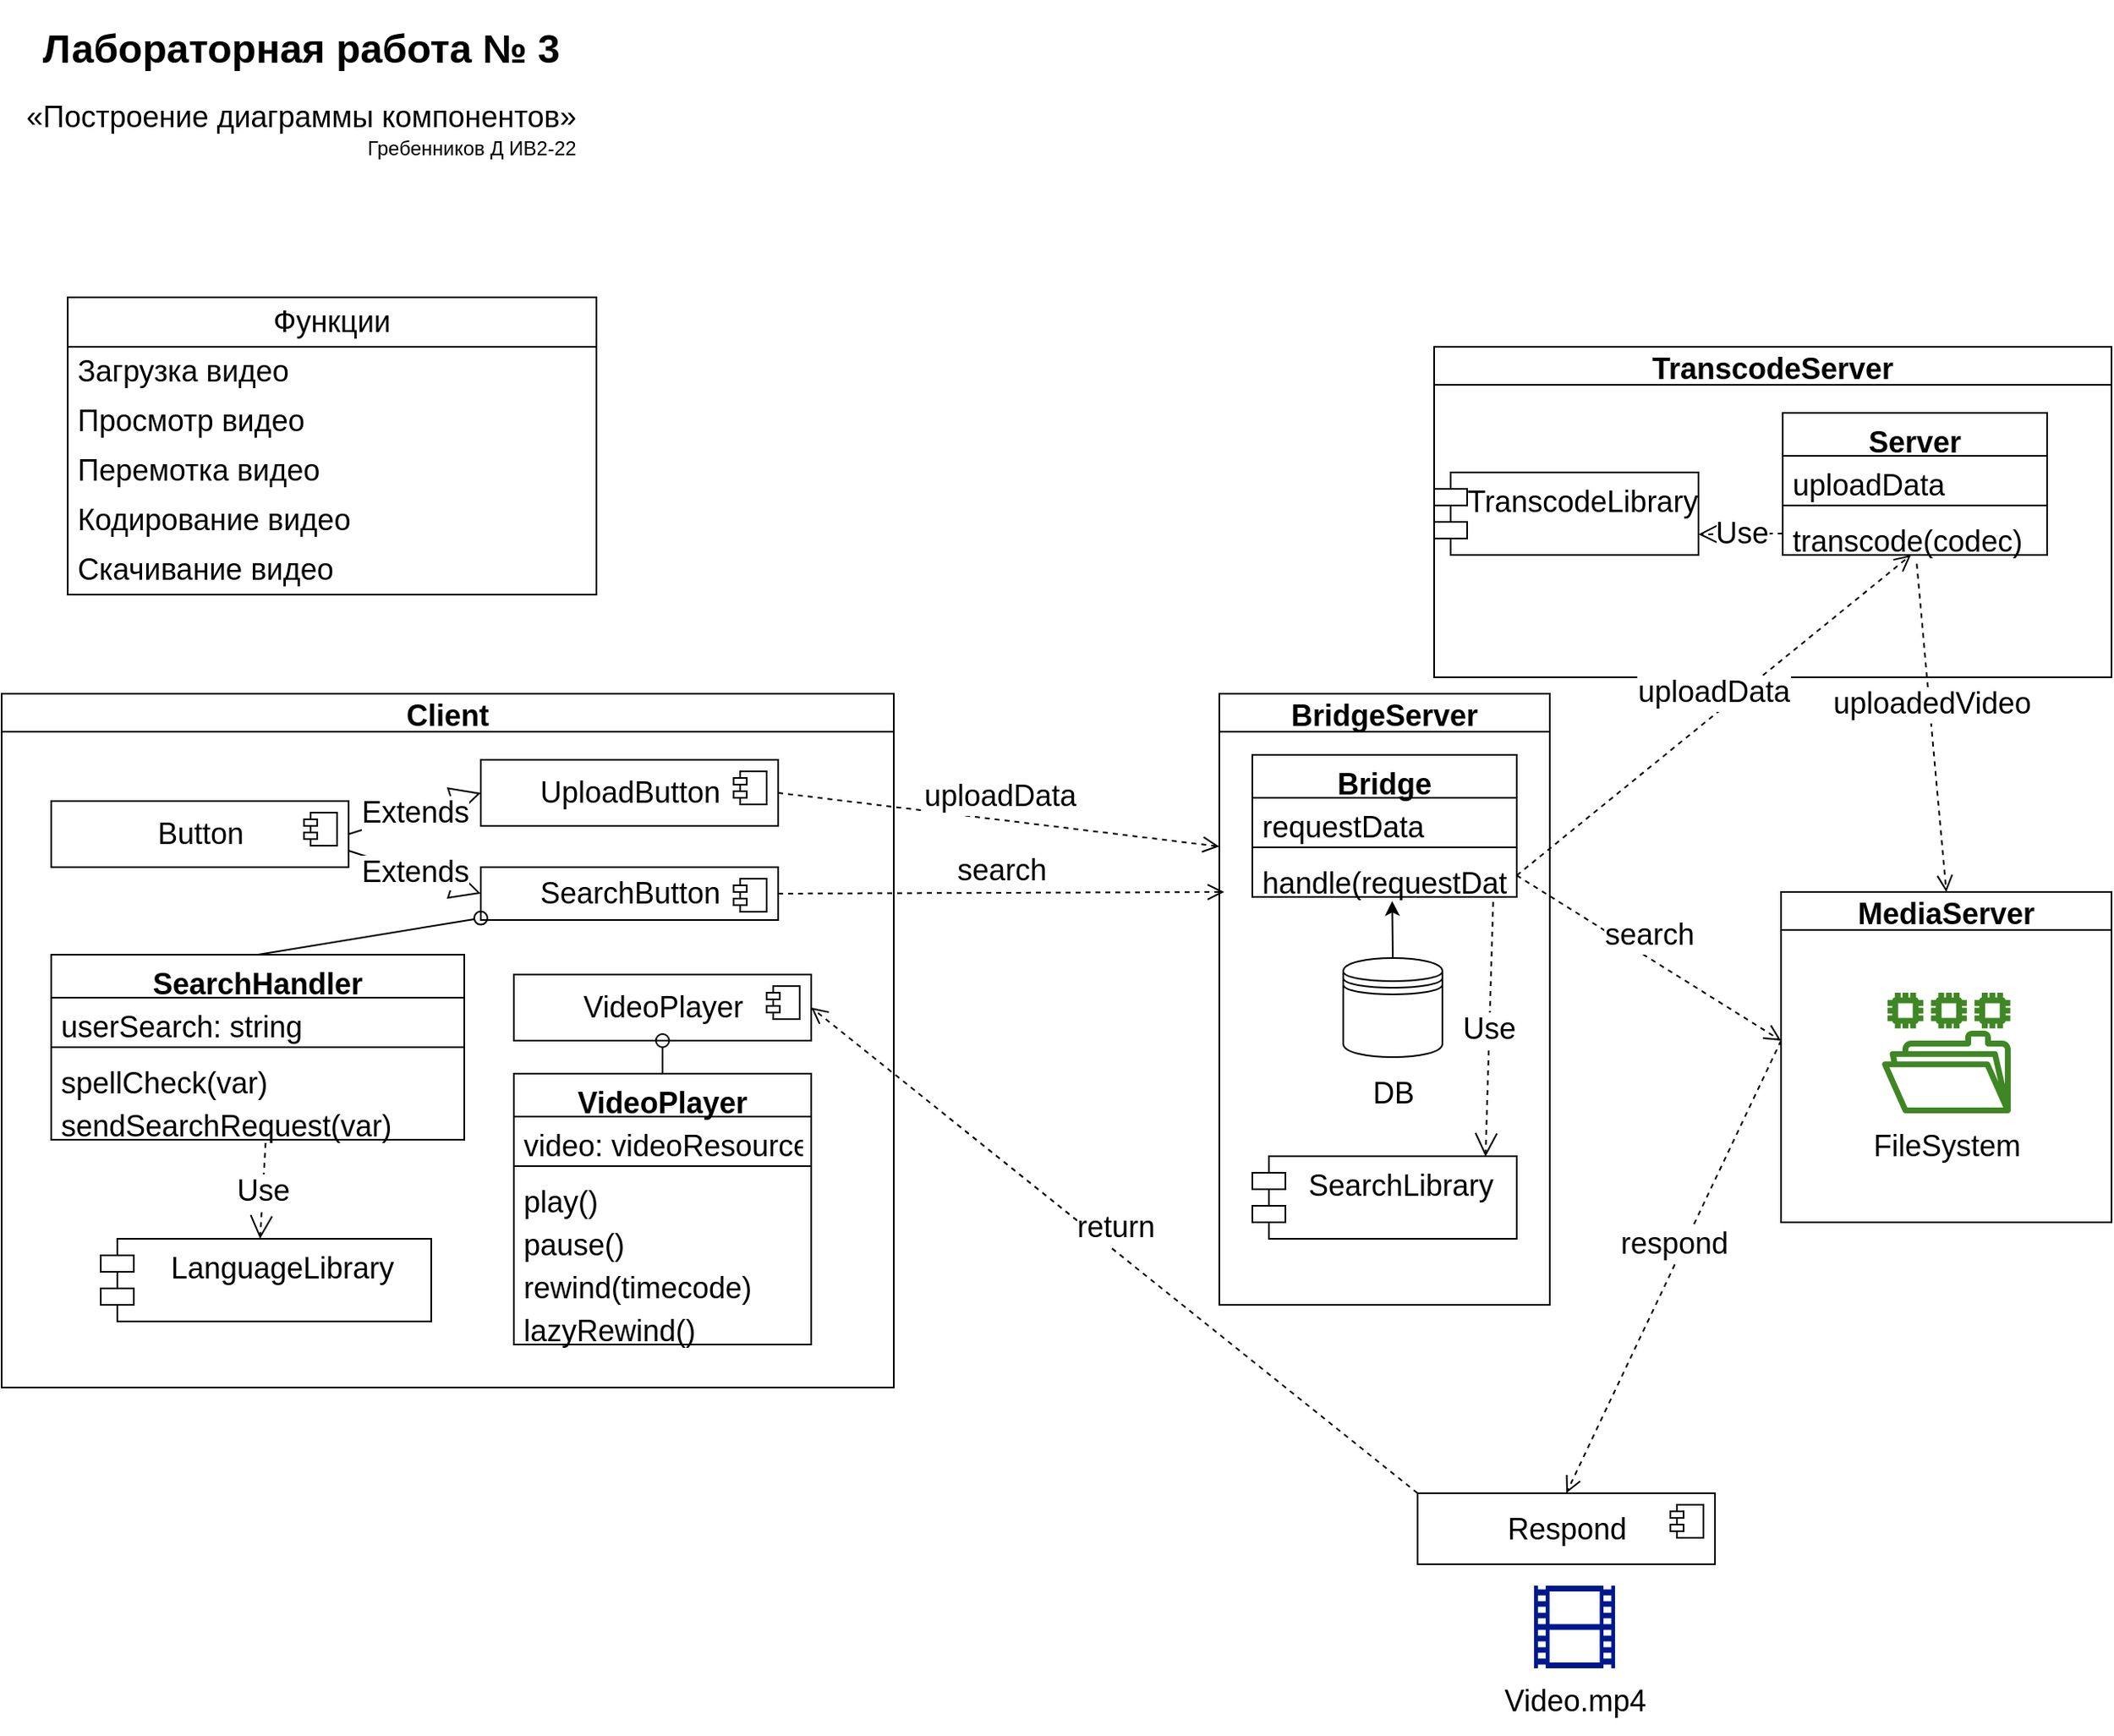 <mxfile version="20.7.4" type="device"><diagram id="AMP9w-0ARjAoKq4xVmPw" name="Страница 1"><mxGraphModel dx="1080" dy="613" grid="1" gridSize="10" guides="1" tooltips="1" connect="1" arrows="1" fold="1" page="1" pageScale="1" pageWidth="827" pageHeight="1169" math="0" shadow="0"><root><mxCell id="0"/><mxCell id="1" parent="0"/><mxCell id="_URznt8AMzR_YGcpaNOx-1" value="&lt;h1 style=&quot;line-height: 120%;&quot; align=&quot;center&quot;&gt;Лабораторная работа № 3&lt;/h1&gt;&lt;div align=&quot;center&quot;&gt;&lt;font style=&quot;font-size: 18px;&quot;&gt;«Построение диаграммы компонентов»&lt;/font&gt;&lt;/div&gt;&lt;div align=&quot;right&quot;&gt;Гребенников Д ИВ2-22&lt;br&gt;&lt;/div&gt;" style="text;html=1;strokeColor=none;fillColor=none;spacing=5;spacingTop=-20;whiteSpace=wrap;overflow=hidden;rounded=0;" vertex="1" parent="1"><mxGeometry x="10" y="70" width="410" height="100" as="geometry"/></mxCell><mxCell id="_URznt8AMzR_YGcpaNOx-2" value="Функции" style="swimlane;fontStyle=0;childLayout=stackLayout;horizontal=1;startSize=30;horizontalStack=0;resizeParent=1;resizeParentMax=0;resizeLast=0;collapsible=1;marginBottom=0;whiteSpace=wrap;html=1;fontSize=18;" vertex="1" parent="1"><mxGeometry x="40" y="240" width="320" height="180" as="geometry"/></mxCell><mxCell id="_URznt8AMzR_YGcpaNOx-3" value="Загрузка видео" style="text;strokeColor=none;fillColor=none;align=left;verticalAlign=middle;spacingLeft=4;spacingRight=4;overflow=hidden;points=[[0,0.5],[1,0.5]];portConstraint=eastwest;rotatable=0;whiteSpace=wrap;html=1;fontSize=18;" vertex="1" parent="_URznt8AMzR_YGcpaNOx-2"><mxGeometry y="30" width="320" height="30" as="geometry"/></mxCell><mxCell id="_URznt8AMzR_YGcpaNOx-4" value="Просмотр видео" style="text;strokeColor=none;fillColor=none;align=left;verticalAlign=middle;spacingLeft=4;spacingRight=4;overflow=hidden;points=[[0,0.5],[1,0.5]];portConstraint=eastwest;rotatable=0;whiteSpace=wrap;html=1;fontSize=18;" vertex="1" parent="_URznt8AMzR_YGcpaNOx-2"><mxGeometry y="60" width="320" height="30" as="geometry"/></mxCell><mxCell id="_URznt8AMzR_YGcpaNOx-5" value="Перемотка видео" style="text;strokeColor=none;fillColor=none;align=left;verticalAlign=middle;spacingLeft=4;spacingRight=4;overflow=hidden;points=[[0,0.5],[1,0.5]];portConstraint=eastwest;rotatable=0;whiteSpace=wrap;html=1;fontSize=18;" vertex="1" parent="_URznt8AMzR_YGcpaNOx-2"><mxGeometry y="90" width="320" height="30" as="geometry"/></mxCell><mxCell id="_URznt8AMzR_YGcpaNOx-6" value="Кодирование видео" style="text;strokeColor=none;fillColor=none;align=left;verticalAlign=middle;spacingLeft=4;spacingRight=4;overflow=hidden;points=[[0,0.5],[1,0.5]];portConstraint=eastwest;rotatable=0;whiteSpace=wrap;html=1;fontSize=18;" vertex="1" parent="_URznt8AMzR_YGcpaNOx-2"><mxGeometry y="120" width="320" height="30" as="geometry"/></mxCell><mxCell id="_URznt8AMzR_YGcpaNOx-7" value="Скачивание видео" style="text;strokeColor=none;fillColor=none;align=left;verticalAlign=middle;spacingLeft=4;spacingRight=4;overflow=hidden;points=[[0,0.5],[1,0.5]];portConstraint=eastwest;rotatable=0;whiteSpace=wrap;html=1;fontSize=18;" vertex="1" parent="_URznt8AMzR_YGcpaNOx-2"><mxGeometry y="150" width="320" height="30" as="geometry"/></mxCell><mxCell id="_URznt8AMzR_YGcpaNOx-14" value="Client" style="swimlane;fontSize=18;startSize=23;" vertex="1" parent="1"><mxGeometry y="480" width="540" height="420" as="geometry"/></mxCell><mxCell id="_URznt8AMzR_YGcpaNOx-28" value="SearchButton" style="html=1;dropTarget=0;fontSize=18;" vertex="1" parent="_URznt8AMzR_YGcpaNOx-14"><mxGeometry x="290" y="105" width="180" height="32" as="geometry"/></mxCell><mxCell id="_URznt8AMzR_YGcpaNOx-29" value="" style="shape=module;jettyWidth=8;jettyHeight=4;fontSize=18;" vertex="1" parent="_URznt8AMzR_YGcpaNOx-28"><mxGeometry x="1" width="20" height="20" relative="1" as="geometry"><mxPoint x="-27" y="7" as="offset"/></mxGeometry></mxCell><mxCell id="_URznt8AMzR_YGcpaNOx-35" value="SearchHandler" style="swimlane;fontStyle=1;align=center;verticalAlign=top;childLayout=stackLayout;horizontal=1;startSize=26;horizontalStack=0;resizeParent=1;resizeParentMax=0;resizeLast=0;collapsible=1;marginBottom=0;fontSize=18;" vertex="1" parent="_URznt8AMzR_YGcpaNOx-14"><mxGeometry x="30" y="158" width="250" height="112" as="geometry"/></mxCell><mxCell id="_URznt8AMzR_YGcpaNOx-36" value="userSearch: string" style="text;strokeColor=none;fillColor=none;align=left;verticalAlign=top;spacingLeft=4;spacingRight=4;overflow=hidden;rotatable=0;points=[[0,0.5],[1,0.5]];portConstraint=eastwest;fontSize=18;" vertex="1" parent="_URznt8AMzR_YGcpaNOx-35"><mxGeometry y="26" width="250" height="26" as="geometry"/></mxCell><mxCell id="_URznt8AMzR_YGcpaNOx-37" value="" style="line;strokeWidth=1;fillColor=none;align=left;verticalAlign=middle;spacingTop=-1;spacingLeft=3;spacingRight=3;rotatable=0;labelPosition=right;points=[];portConstraint=eastwest;strokeColor=inherit;fontSize=18;" vertex="1" parent="_URznt8AMzR_YGcpaNOx-35"><mxGeometry y="52" width="250" height="8" as="geometry"/></mxCell><mxCell id="_URznt8AMzR_YGcpaNOx-38" value="spellCheck(var)" style="text;strokeColor=none;fillColor=none;align=left;verticalAlign=top;spacingLeft=4;spacingRight=4;overflow=hidden;rotatable=0;points=[[0,0.5],[1,0.5]];portConstraint=eastwest;fontSize=18;" vertex="1" parent="_URznt8AMzR_YGcpaNOx-35"><mxGeometry y="60" width="250" height="26" as="geometry"/></mxCell><mxCell id="_URznt8AMzR_YGcpaNOx-41" value="sendSearchRequest(var)" style="text;strokeColor=none;fillColor=none;align=left;verticalAlign=top;spacingLeft=4;spacingRight=4;overflow=hidden;rotatable=0;points=[[0,0.5],[1,0.5]];portConstraint=eastwest;fontSize=18;" vertex="1" parent="_URznt8AMzR_YGcpaNOx-35"><mxGeometry y="86" width="250" height="26" as="geometry"/></mxCell><mxCell id="_URznt8AMzR_YGcpaNOx-42" value="UploadButton" style="html=1;dropTarget=0;fontSize=18;" vertex="1" parent="_URznt8AMzR_YGcpaNOx-14"><mxGeometry x="290" y="40" width="180" height="40" as="geometry"/></mxCell><mxCell id="_URznt8AMzR_YGcpaNOx-43" value="" style="shape=module;jettyWidth=8;jettyHeight=4;fontSize=18;" vertex="1" parent="_URznt8AMzR_YGcpaNOx-42"><mxGeometry x="1" width="20" height="20" relative="1" as="geometry"><mxPoint x="-27" y="7" as="offset"/></mxGeometry></mxCell><mxCell id="_URznt8AMzR_YGcpaNOx-49" value="Button" style="html=1;dropTarget=0;fontSize=18;" vertex="1" parent="_URznt8AMzR_YGcpaNOx-14"><mxGeometry x="30" y="65" width="180" height="40" as="geometry"/></mxCell><mxCell id="_URznt8AMzR_YGcpaNOx-50" value="" style="shape=module;jettyWidth=8;jettyHeight=4;fontSize=18;" vertex="1" parent="_URznt8AMzR_YGcpaNOx-49"><mxGeometry x="1" width="20" height="20" relative="1" as="geometry"><mxPoint x="-27" y="7" as="offset"/></mxGeometry></mxCell><mxCell id="_URznt8AMzR_YGcpaNOx-51" value="Extends" style="endArrow=block;endSize=16;endFill=0;html=1;rounded=0;fontSize=18;exitX=1;exitY=0.5;exitDx=0;exitDy=0;entryX=0;entryY=0.5;entryDx=0;entryDy=0;" edge="1" parent="_URznt8AMzR_YGcpaNOx-14" source="_URznt8AMzR_YGcpaNOx-49" target="_URznt8AMzR_YGcpaNOx-42"><mxGeometry width="160" relative="1" as="geometry"><mxPoint x="420" y="230" as="sourcePoint"/><mxPoint x="250" y="85" as="targetPoint"/></mxGeometry></mxCell><mxCell id="_URznt8AMzR_YGcpaNOx-52" value="Extends" style="endArrow=block;endSize=16;endFill=0;html=1;rounded=0;fontSize=18;exitX=1;exitY=0.75;exitDx=0;exitDy=0;entryX=0;entryY=0.5;entryDx=0;entryDy=0;" edge="1" parent="_URznt8AMzR_YGcpaNOx-14" source="_URznt8AMzR_YGcpaNOx-49" target="_URznt8AMzR_YGcpaNOx-28"><mxGeometry width="160" relative="1" as="geometry"><mxPoint x="420" y="230" as="sourcePoint"/><mxPoint x="580" y="230" as="targetPoint"/></mxGeometry></mxCell><mxCell id="_URznt8AMzR_YGcpaNOx-45" value="LanguageLibrary" style="shape=module;align=left;spacingLeft=20;align=center;verticalAlign=top;fontSize=18;" vertex="1" parent="_URznt8AMzR_YGcpaNOx-14"><mxGeometry x="60" y="330" width="200" height="50" as="geometry"/></mxCell><mxCell id="_URznt8AMzR_YGcpaNOx-48" value="Use" style="endArrow=open;endSize=12;dashed=1;html=1;rounded=0;fontSize=18;entryX=0.482;entryY=0.001;entryDx=0;entryDy=0;entryPerimeter=0;exitX=0.519;exitY=1.075;exitDx=0;exitDy=0;exitPerimeter=0;" edge="1" parent="_URznt8AMzR_YGcpaNOx-14" source="_URznt8AMzR_YGcpaNOx-41" target="_URznt8AMzR_YGcpaNOx-45"><mxGeometry width="160" relative="1" as="geometry"><mxPoint x="180" y="300" as="sourcePoint"/><mxPoint x="540" y="410" as="targetPoint"/></mxGeometry></mxCell><mxCell id="_URznt8AMzR_YGcpaNOx-103" value="" style="html=1;verticalAlign=bottom;labelBackgroundColor=none;endArrow=oval;endFill=0;endSize=8;rounded=0;fontSize=18;exitX=0.5;exitY=0;exitDx=0;exitDy=0;" edge="1" parent="_URznt8AMzR_YGcpaNOx-14" source="_URznt8AMzR_YGcpaNOx-35" target="_URznt8AMzR_YGcpaNOx-28"><mxGeometry width="160" relative="1" as="geometry"><mxPoint x="640" y="220" as="sourcePoint"/><mxPoint x="390" y="140" as="targetPoint"/></mxGeometry></mxCell><mxCell id="_URznt8AMzR_YGcpaNOx-104" value="search" style="html=1;verticalAlign=bottom;endArrow=open;dashed=1;endSize=8;rounded=0;fontSize=18;exitX=1;exitY=0.5;exitDx=0;exitDy=0;" edge="1" parent="_URznt8AMzR_YGcpaNOx-14" source="_URznt8AMzR_YGcpaNOx-28"><mxGeometry relative="1" as="geometry"><mxPoint x="480" y="117.25" as="sourcePoint"/><mxPoint x="740" y="120" as="targetPoint"/></mxGeometry></mxCell><mxCell id="_URznt8AMzR_YGcpaNOx-39" value="" style="group" vertex="1" connectable="0" parent="_URznt8AMzR_YGcpaNOx-14"><mxGeometry x="897" y="540" width="110" height="90" as="geometry"/></mxCell><mxCell id="_URznt8AMzR_YGcpaNOx-33" value="" style="sketch=0;aspect=fixed;pointerEvents=1;shadow=0;dashed=0;html=1;strokeColor=none;labelPosition=center;verticalLabelPosition=bottom;verticalAlign=top;align=center;fillColor=#00188D;shape=mxgraph.mscae.general.video;fontSize=18;" vertex="1" parent="_URznt8AMzR_YGcpaNOx-39"><mxGeometry x="30.5" width="49" height="50" as="geometry"/></mxCell><mxCell id="_URznt8AMzR_YGcpaNOx-34" value="Video.mp4" style="text;html=1;align=center;verticalAlign=middle;resizable=0;points=[];autosize=1;strokeColor=none;fillColor=none;fontSize=18;" vertex="1" parent="_URznt8AMzR_YGcpaNOx-39"><mxGeometry y="50" width="110" height="40" as="geometry"/></mxCell><mxCell id="_URznt8AMzR_YGcpaNOx-112" value="" style="group" vertex="1" connectable="0" parent="_URznt8AMzR_YGcpaNOx-14"><mxGeometry x="310" y="170" width="180" height="224" as="geometry"/></mxCell><mxCell id="_URznt8AMzR_YGcpaNOx-57" value="VideoPlayer" style="swimlane;fontStyle=1;align=center;verticalAlign=top;childLayout=stackLayout;horizontal=1;startSize=26;horizontalStack=0;resizeParent=1;resizeParentMax=0;resizeLast=0;collapsible=1;marginBottom=0;fontSize=18;" vertex="1" parent="_URznt8AMzR_YGcpaNOx-112"><mxGeometry y="60" width="180" height="164" as="geometry"><mxRectangle x="690" y="330" width="140" height="40" as="alternateBounds"/></mxGeometry></mxCell><mxCell id="_URznt8AMzR_YGcpaNOx-58" value="video: videoResource" style="text;strokeColor=none;fillColor=none;align=left;verticalAlign=top;spacingLeft=4;spacingRight=4;overflow=hidden;rotatable=0;points=[[0,0.5],[1,0.5]];portConstraint=eastwest;fontSize=18;" vertex="1" parent="_URznt8AMzR_YGcpaNOx-57"><mxGeometry y="26" width="180" height="26" as="geometry"/></mxCell><mxCell id="_URznt8AMzR_YGcpaNOx-59" value="" style="line;strokeWidth=1;fillColor=none;align=left;verticalAlign=middle;spacingTop=-1;spacingLeft=3;spacingRight=3;rotatable=0;labelPosition=right;points=[];portConstraint=eastwest;strokeColor=inherit;fontSize=18;" vertex="1" parent="_URznt8AMzR_YGcpaNOx-57"><mxGeometry y="52" width="180" height="8" as="geometry"/></mxCell><mxCell id="_URznt8AMzR_YGcpaNOx-60" value="play()" style="text;strokeColor=none;fillColor=none;align=left;verticalAlign=top;spacingLeft=4;spacingRight=4;overflow=hidden;rotatable=0;points=[[0,0.5],[1,0.5]];portConstraint=eastwest;fontSize=18;" vertex="1" parent="_URznt8AMzR_YGcpaNOx-57"><mxGeometry y="60" width="180" height="26" as="geometry"/></mxCell><mxCell id="_URznt8AMzR_YGcpaNOx-61" value="pause()" style="text;strokeColor=none;fillColor=none;align=left;verticalAlign=top;spacingLeft=4;spacingRight=4;overflow=hidden;rotatable=0;points=[[0,0.5],[1,0.5]];portConstraint=eastwest;fontSize=18;" vertex="1" parent="_URznt8AMzR_YGcpaNOx-57"><mxGeometry y="86" width="180" height="26" as="geometry"/></mxCell><mxCell id="_URznt8AMzR_YGcpaNOx-62" value="rewind(timecode)" style="text;strokeColor=none;fillColor=none;align=left;verticalAlign=top;spacingLeft=4;spacingRight=4;overflow=hidden;rotatable=0;points=[[0,0.5],[1,0.5]];portConstraint=eastwest;fontSize=18;" vertex="1" parent="_URznt8AMzR_YGcpaNOx-57"><mxGeometry y="112" width="180" height="26" as="geometry"/></mxCell><mxCell id="_URznt8AMzR_YGcpaNOx-63" value="lazyRewind()" style="text;strokeColor=none;fillColor=none;align=left;verticalAlign=top;spacingLeft=4;spacingRight=4;overflow=hidden;rotatable=0;points=[[0,0.5],[1,0.5]];portConstraint=eastwest;fontSize=18;" vertex="1" parent="_URznt8AMzR_YGcpaNOx-57"><mxGeometry y="138" width="180" height="26" as="geometry"/></mxCell><mxCell id="_URznt8AMzR_YGcpaNOx-64" value="VideoPlayer" style="html=1;dropTarget=0;fontSize=18;" vertex="1" parent="_URznt8AMzR_YGcpaNOx-112"><mxGeometry width="180" height="40" as="geometry"/></mxCell><mxCell id="_URznt8AMzR_YGcpaNOx-65" value="" style="shape=module;jettyWidth=8;jettyHeight=4;fontSize=18;" vertex="1" parent="_URznt8AMzR_YGcpaNOx-64"><mxGeometry x="1" width="20" height="20" relative="1" as="geometry"><mxPoint x="-27" y="7" as="offset"/></mxGeometry></mxCell><mxCell id="_URznt8AMzR_YGcpaNOx-107" value="" style="html=1;verticalAlign=bottom;labelBackgroundColor=none;endArrow=oval;endFill=0;endSize=8;rounded=0;fontSize=18;exitX=0.5;exitY=0;exitDx=0;exitDy=0;entryX=0.5;entryY=1;entryDx=0;entryDy=0;" edge="1" parent="_URznt8AMzR_YGcpaNOx-112" source="_URznt8AMzR_YGcpaNOx-57" target="_URznt8AMzR_YGcpaNOx-64"><mxGeometry width="160" relative="1" as="geometry"><mxPoint x="405" y="678.0" as="sourcePoint"/><mxPoint x="393.582" y="627" as="targetPoint"/></mxGeometry></mxCell><mxCell id="_URznt8AMzR_YGcpaNOx-16" value="TranscodeServer" style="swimlane;fontSize=18;startSize=23;" vertex="1" parent="1"><mxGeometry x="867" y="270" width="410" height="200" as="geometry"/></mxCell><mxCell id="_URznt8AMzR_YGcpaNOx-93" value="Server" style="swimlane;fontStyle=1;align=center;verticalAlign=top;childLayout=stackLayout;horizontal=1;startSize=26;horizontalStack=0;resizeParent=1;resizeParentMax=0;resizeLast=0;collapsible=1;marginBottom=0;fontSize=18;" vertex="1" parent="_URznt8AMzR_YGcpaNOx-16"><mxGeometry x="211" y="40" width="160" height="86" as="geometry"/></mxCell><mxCell id="_URznt8AMzR_YGcpaNOx-94" value="uploadData" style="text;strokeColor=none;fillColor=none;align=left;verticalAlign=top;spacingLeft=4;spacingRight=4;overflow=hidden;rotatable=0;points=[[0,0.5],[1,0.5]];portConstraint=eastwest;fontSize=18;" vertex="1" parent="_URznt8AMzR_YGcpaNOx-93"><mxGeometry y="26" width="160" height="26" as="geometry"/></mxCell><mxCell id="_URznt8AMzR_YGcpaNOx-95" value="" style="line;strokeWidth=1;fillColor=none;align=left;verticalAlign=middle;spacingTop=-1;spacingLeft=3;spacingRight=3;rotatable=0;labelPosition=right;points=[];portConstraint=eastwest;strokeColor=inherit;fontSize=18;" vertex="1" parent="_URznt8AMzR_YGcpaNOx-93"><mxGeometry y="52" width="160" height="8" as="geometry"/></mxCell><mxCell id="_URznt8AMzR_YGcpaNOx-96" value="transcode(codec)" style="text;strokeColor=none;fillColor=none;align=left;verticalAlign=top;spacingLeft=4;spacingRight=4;overflow=hidden;rotatable=0;points=[[0,0.5],[1,0.5]];portConstraint=eastwest;fontSize=18;" vertex="1" parent="_URznt8AMzR_YGcpaNOx-93"><mxGeometry y="60" width="160" height="26" as="geometry"/></mxCell><mxCell id="_URznt8AMzR_YGcpaNOx-116" value="TranscodeLibrary" style="shape=module;align=left;spacingLeft=20;align=center;verticalAlign=top;fontSize=18;" vertex="1" parent="_URznt8AMzR_YGcpaNOx-16"><mxGeometry y="76" width="160" height="50" as="geometry"/></mxCell><mxCell id="_URznt8AMzR_YGcpaNOx-117" value="Use" style="endArrow=open;endSize=12;dashed=1;html=1;rounded=0;fontSize=18;exitX=0;exitY=0.5;exitDx=0;exitDy=0;entryX=1;entryY=0.75;entryDx=0;entryDy=0;" edge="1" parent="_URznt8AMzR_YGcpaNOx-16" source="_URznt8AMzR_YGcpaNOx-96" target="_URznt8AMzR_YGcpaNOx-116"><mxGeometry width="160" relative="1" as="geometry"><mxPoint x="194.64" y="99.998" as="sourcePoint"/><mxPoint x="160" y="150" as="targetPoint"/></mxGeometry></mxCell><mxCell id="_URznt8AMzR_YGcpaNOx-66" value="BridgeServer" style="swimlane;fontSize=18;startSize=23;" vertex="1" parent="1"><mxGeometry x="737" y="480" width="200" height="370" as="geometry"/></mxCell><mxCell id="_URznt8AMzR_YGcpaNOx-72" value="Bridge" style="swimlane;fontStyle=1;align=center;verticalAlign=top;childLayout=stackLayout;horizontal=1;startSize=26;horizontalStack=0;resizeParent=1;resizeParentMax=0;resizeLast=0;collapsible=1;marginBottom=0;fontSize=18;" vertex="1" parent="_URznt8AMzR_YGcpaNOx-66"><mxGeometry x="20" y="37" width="160" height="86" as="geometry"/></mxCell><mxCell id="_URznt8AMzR_YGcpaNOx-79" value="requestData" style="text;strokeColor=none;fillColor=none;align=left;verticalAlign=top;spacingLeft=4;spacingRight=4;overflow=hidden;rotatable=0;points=[[0,0.5],[1,0.5]];portConstraint=eastwest;fontSize=18;" vertex="1" parent="_URznt8AMzR_YGcpaNOx-72"><mxGeometry y="26" width="160" height="26" as="geometry"/></mxCell><mxCell id="_URznt8AMzR_YGcpaNOx-74" value="" style="line;strokeWidth=1;fillColor=none;align=left;verticalAlign=middle;spacingTop=-1;spacingLeft=3;spacingRight=3;rotatable=0;labelPosition=right;points=[];portConstraint=eastwest;strokeColor=inherit;fontSize=18;" vertex="1" parent="_URznt8AMzR_YGcpaNOx-72"><mxGeometry y="52" width="160" height="8" as="geometry"/></mxCell><mxCell id="_URznt8AMzR_YGcpaNOx-75" value="handle(requestData)" style="text;strokeColor=none;fillColor=none;align=left;verticalAlign=top;spacingLeft=4;spacingRight=4;overflow=hidden;rotatable=0;points=[[0,0.5],[1,0.5]];portConstraint=eastwest;fontSize=18;" vertex="1" parent="_URznt8AMzR_YGcpaNOx-72"><mxGeometry y="60" width="160" height="26" as="geometry"/></mxCell><mxCell id="_URznt8AMzR_YGcpaNOx-87" value="" style="endArrow=classic;html=1;rounded=0;fontSize=18;exitX=0.5;exitY=0;exitDx=0;exitDy=0;entryX=0.529;entryY=1.095;entryDx=0;entryDy=0;entryPerimeter=0;" edge="1" parent="_URznt8AMzR_YGcpaNOx-66" source="_URznt8AMzR_YGcpaNOx-84" target="_URznt8AMzR_YGcpaNOx-75"><mxGeometry width="50" height="50" relative="1" as="geometry"><mxPoint x="-30" y="250" as="sourcePoint"/><mxPoint x="20" y="200" as="targetPoint"/></mxGeometry></mxCell><mxCell id="_URznt8AMzR_YGcpaNOx-86" value="" style="group" vertex="1" connectable="0" parent="_URznt8AMzR_YGcpaNOx-66"><mxGeometry x="50" y="160" width="110" height="102" as="geometry"/></mxCell><mxCell id="_URznt8AMzR_YGcpaNOx-84" value="" style="shape=datastore;whiteSpace=wrap;html=1;fontSize=18;" vertex="1" parent="_URznt8AMzR_YGcpaNOx-86"><mxGeometry x="25" width="60" height="60" as="geometry"/></mxCell><mxCell id="_URznt8AMzR_YGcpaNOx-85" value="DB" style="text;html=1;align=center;verticalAlign=middle;resizable=0;points=[];autosize=1;strokeColor=none;fillColor=none;fontSize=18;" vertex="1" parent="_URznt8AMzR_YGcpaNOx-86"><mxGeometry x="30" y="62" width="50" height="40" as="geometry"/></mxCell><mxCell id="_URznt8AMzR_YGcpaNOx-30" value="SearchLibrary" style="shape=module;align=left;spacingLeft=20;align=center;verticalAlign=top;fontSize=18;" vertex="1" parent="_URznt8AMzR_YGcpaNOx-66"><mxGeometry x="20" y="280" width="160" height="50" as="geometry"/></mxCell><mxCell id="_URznt8AMzR_YGcpaNOx-108" value="Use" style="endArrow=open;endSize=12;dashed=1;html=1;rounded=0;fontSize=18;entryX=0.882;entryY=0.004;entryDx=0;entryDy=0;exitX=0.911;exitY=1.118;exitDx=0;exitDy=0;exitPerimeter=0;entryPerimeter=0;" edge="1" parent="_URznt8AMzR_YGcpaNOx-66" source="_URznt8AMzR_YGcpaNOx-75" target="_URznt8AMzR_YGcpaNOx-30"><mxGeometry width="160" relative="1" as="geometry"><mxPoint x="170" y="230" as="sourcePoint"/><mxPoint x="30" y="250" as="targetPoint"/></mxGeometry></mxCell><mxCell id="_URznt8AMzR_YGcpaNOx-88" value="MediaServer" style="swimlane;fontSize=18;startSize=23;" vertex="1" parent="1"><mxGeometry x="1077" y="600" width="200" height="200" as="geometry"/></mxCell><mxCell id="_URznt8AMzR_YGcpaNOx-114" value="" style="group" vertex="1" connectable="0" parent="_URznt8AMzR_YGcpaNOx-88"><mxGeometry x="45" y="61" width="110" height="113" as="geometry"/></mxCell><mxCell id="_URznt8AMzR_YGcpaNOx-98" value="" style="sketch=0;outlineConnect=0;fontColor=#232F3E;gradientColor=none;fillColor=#3F8624;strokeColor=none;dashed=0;verticalLabelPosition=bottom;verticalAlign=top;align=center;html=1;fontSize=12;fontStyle=0;aspect=fixed;pointerEvents=1;shape=mxgraph.aws4.file_system;" vertex="1" parent="_URznt8AMzR_YGcpaNOx-114"><mxGeometry x="16" width="78" height="73" as="geometry"/></mxCell><mxCell id="_URznt8AMzR_YGcpaNOx-99" value="FileSystem" style="text;html=1;align=center;verticalAlign=middle;resizable=0;points=[];autosize=1;strokeColor=none;fillColor=none;fontSize=18;" vertex="1" parent="_URznt8AMzR_YGcpaNOx-114"><mxGeometry y="73" width="110" height="40" as="geometry"/></mxCell><mxCell id="_URznt8AMzR_YGcpaNOx-91" value="uploadData" style="html=1;verticalAlign=bottom;endArrow=open;dashed=1;endSize=8;rounded=0;fontSize=18;exitX=1;exitY=0.5;exitDx=0;exitDy=0;entryX=0;entryY=0.25;entryDx=0;entryDy=0;" edge="1" parent="1" source="_URznt8AMzR_YGcpaNOx-42" target="_URznt8AMzR_YGcpaNOx-66"><mxGeometry relative="1" as="geometry"><mxPoint x="880" y="660" as="sourcePoint"/><mxPoint x="810" y="520" as="targetPoint"/></mxGeometry></mxCell><mxCell id="_URznt8AMzR_YGcpaNOx-92" value="uploadData" style="html=1;verticalAlign=bottom;endArrow=open;dashed=1;endSize=8;rounded=0;fontSize=18;exitX=1;exitY=0.5;exitDx=0;exitDy=0;entryX=0.485;entryY=1.002;entryDx=0;entryDy=0;entryPerimeter=0;" edge="1" parent="1" source="_URznt8AMzR_YGcpaNOx-75" target="_URznt8AMzR_YGcpaNOx-96"><mxGeometry relative="1" as="geometry"><mxPoint x="337" y="370" as="sourcePoint"/><mxPoint x="777" y="407.5" as="targetPoint"/></mxGeometry></mxCell><mxCell id="_URznt8AMzR_YGcpaNOx-97" value="uploadedVideo" style="html=1;verticalAlign=bottom;endArrow=open;dashed=1;endSize=8;rounded=0;fontSize=18;exitX=0.507;exitY=1.206;exitDx=0;exitDy=0;entryX=0.5;entryY=0;entryDx=0;entryDy=0;exitPerimeter=0;" edge="1" parent="1" source="_URznt8AMzR_YGcpaNOx-96" target="_URznt8AMzR_YGcpaNOx-88"><mxGeometry relative="1" as="geometry"><mxPoint x="947" y="533.95" as="sourcePoint"/><mxPoint x="1184.6" y="450.002" as="targetPoint"/></mxGeometry></mxCell><mxCell id="_URznt8AMzR_YGcpaNOx-105" value="Respond" style="html=1;dropTarget=0;fontSize=18;" vertex="1" parent="1"><mxGeometry x="857" y="964" width="180" height="43" as="geometry"/></mxCell><mxCell id="_URznt8AMzR_YGcpaNOx-106" value="" style="shape=module;jettyWidth=8;jettyHeight=4;fontSize=18;" vertex="1" parent="_URznt8AMzR_YGcpaNOx-105"><mxGeometry x="1" width="20" height="20" relative="1" as="geometry"><mxPoint x="-27" y="7" as="offset"/></mxGeometry></mxCell><mxCell id="_URznt8AMzR_YGcpaNOx-111" value="return" style="html=1;verticalAlign=bottom;endArrow=open;dashed=1;endSize=8;rounded=0;fontSize=18;exitX=0;exitY=0;exitDx=0;exitDy=0;entryX=1;entryY=0.5;entryDx=0;entryDy=0;" edge="1" parent="1" source="_URznt8AMzR_YGcpaNOx-105" target="_URznt8AMzR_YGcpaNOx-64"><mxGeometry relative="1" as="geometry"><mxPoint x="1040" y="920" as="sourcePoint"/><mxPoint x="960" y="920" as="targetPoint"/></mxGeometry></mxCell><mxCell id="_URznt8AMzR_YGcpaNOx-113" value="respond" style="html=1;verticalAlign=bottom;endArrow=open;dashed=1;endSize=8;rounded=0;fontSize=18;entryX=0.5;entryY=0;entryDx=0;entryDy=0;" edge="1" parent="1" target="_URznt8AMzR_YGcpaNOx-105"><mxGeometry relative="1" as="geometry"><mxPoint x="1077" y="690" as="sourcePoint"/><mxPoint x="937" y="690" as="targetPoint"/></mxGeometry></mxCell><mxCell id="_URznt8AMzR_YGcpaNOx-115" value="search" style="html=1;verticalAlign=bottom;endArrow=open;dashed=1;endSize=8;rounded=0;fontSize=18;exitX=1;exitY=0.5;exitDx=0;exitDy=0;" edge="1" parent="1" source="_URznt8AMzR_YGcpaNOx-75"><mxGeometry relative="1" as="geometry"><mxPoint x="947" y="585" as="sourcePoint"/><mxPoint x="1077" y="690" as="targetPoint"/></mxGeometry></mxCell></root></mxGraphModel></diagram></mxfile>